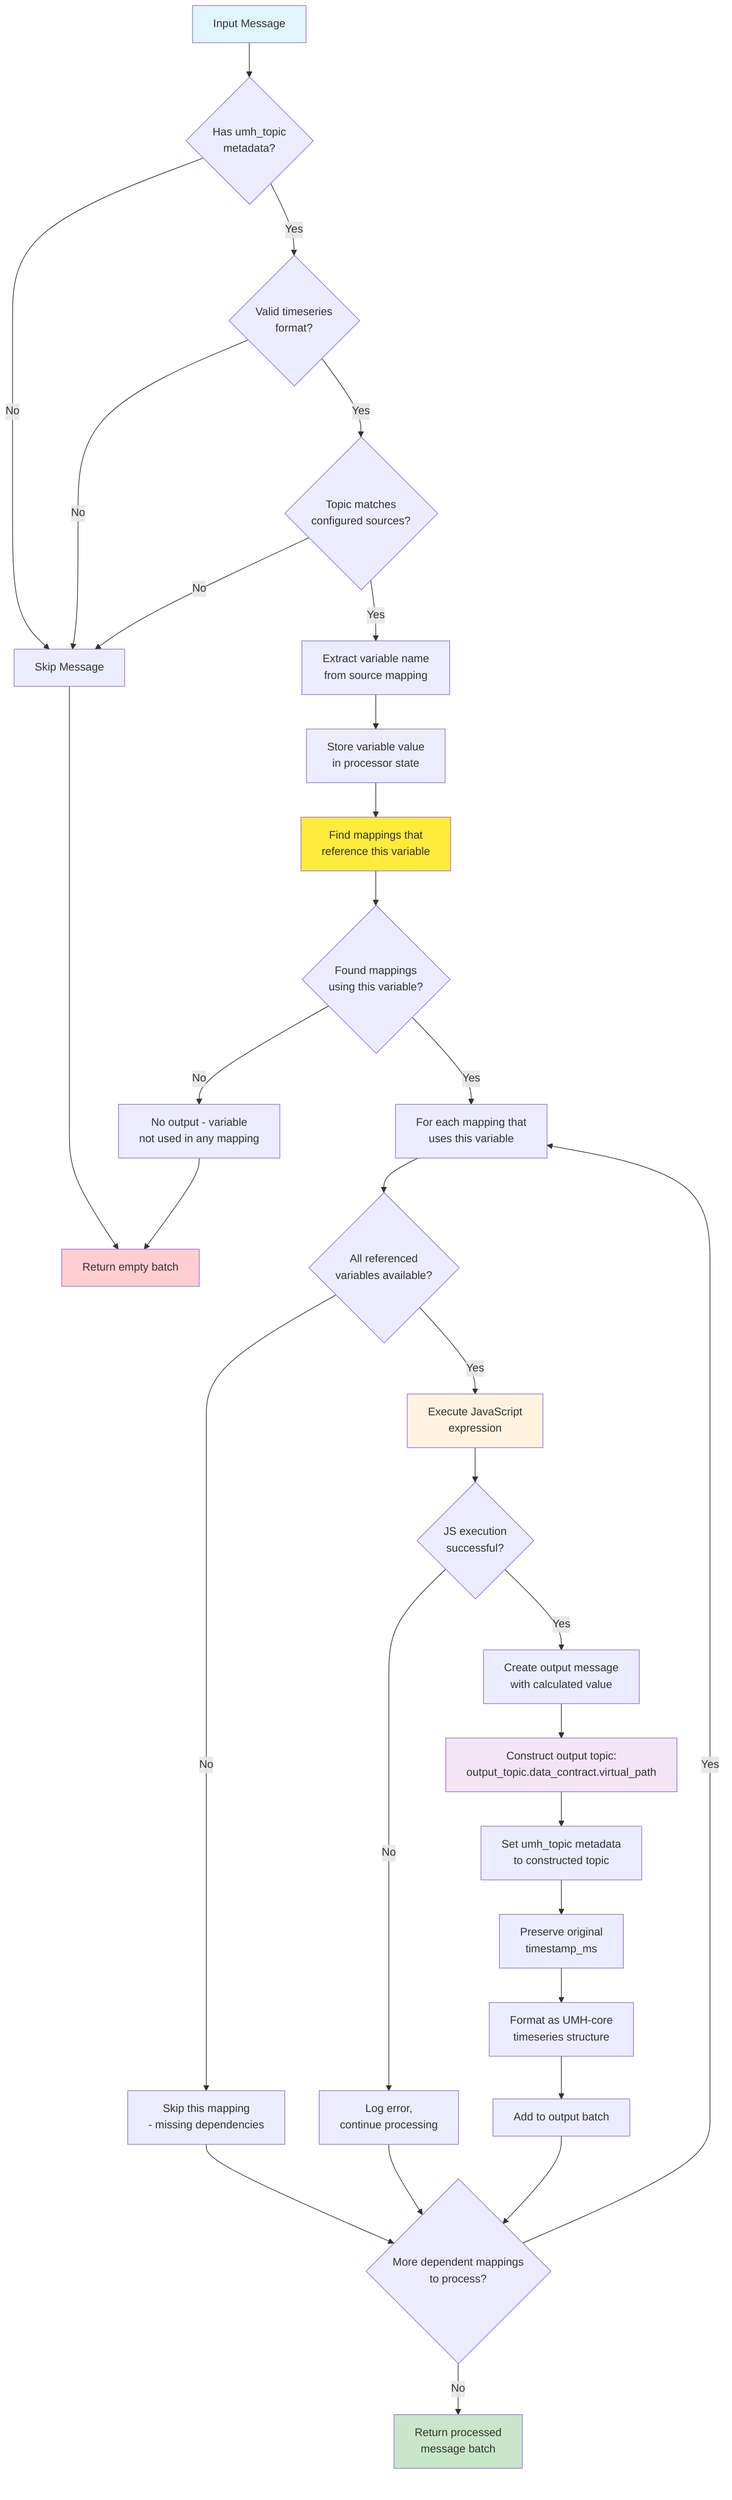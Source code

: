 flowchart TD
    A[Input Message] --> B{Has umh_topic<br/>metadata?}
    B -->|No| C[Skip Message]
    B -->|Yes| D{Valid timeseries<br/>format?}
    D -->|No| C
    D -->|Yes| E{Topic matches<br/>configured sources?}
    E -->|No| C
    E -->|Yes| F[Extract variable name<br/>from source mapping]
    F --> G[Store variable value<br/>in processor state]
    G --> H[Find mappings that<br/>reference this variable]
    H --> I{Found mappings<br/>using this variable?}
    I -->|No| J[No output - variable<br/>not used in any mapping]
    I -->|Yes| K[For each mapping that<br/>uses this variable]
    K --> L{All referenced<br/>variables available?}
    L -->|No| M[Skip this mapping<br/>- missing dependencies]
    L -->|Yes| N[Execute JavaScript<br/>expression]
    N --> O{JS execution<br/>successful?}
    O -->|No| P[Log error,<br/>continue processing]
    O -->|Yes| Q[Create output message<br/>with calculated value]
    Q --> R[Construct output topic:<br/>output_topic.data_contract.virtual_path]
    R --> S[Set umh_topic metadata<br/>to constructed topic]
    S --> T[Preserve original<br/>timestamp_ms]
    T --> U[Format as UMH-core<br/>timeseries structure]
    U --> V[Add to output batch]
    V --> W{More dependent mappings<br/>to process?}
    W -->|Yes| K
    W -->|No| X[Return processed<br/>message batch]
    M --> W
    P --> W
    C --> Y[Return empty batch]
    J --> Y
    
    style A fill:#e1f5fe
    style H fill:#ffeb3b
    style X fill:#c8e6c9
    style Y fill:#ffcdd2
    style N fill:#fff3e0
    style R fill:#f3e5f5
